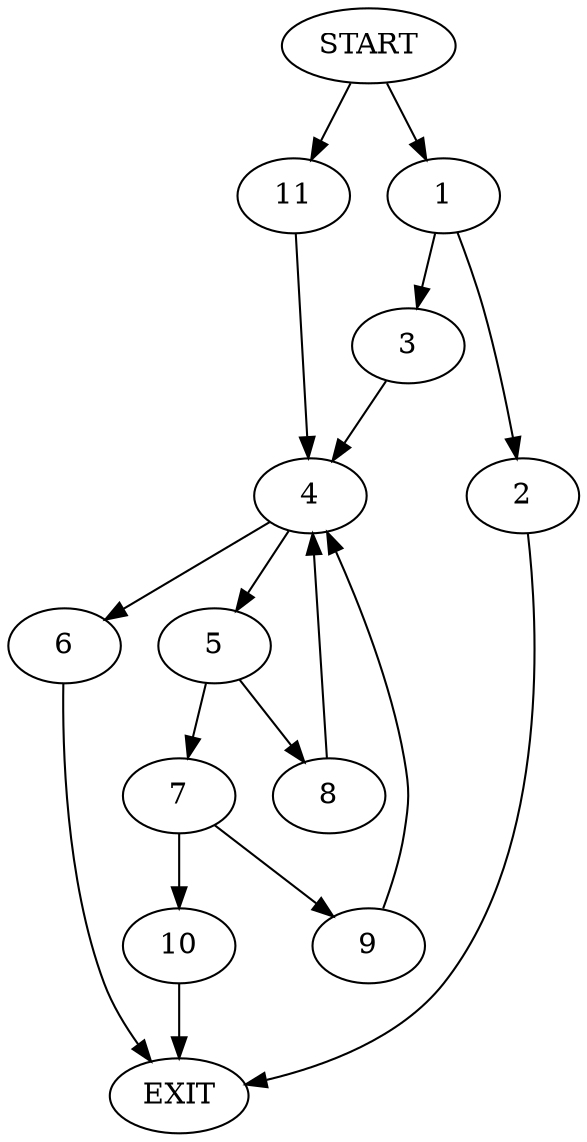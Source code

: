 digraph {
0 [label="START"]
12 [label="EXIT"]
0 -> 1
1 -> 2
1 -> 3
3 -> 4
2 -> 12
4 -> 5
4 -> 6
6 -> 12
5 -> 7
5 -> 8
7 -> 9
7 -> 10
8 -> 4
9 -> 4
10 -> 12
0 -> 11
11 -> 4
}
